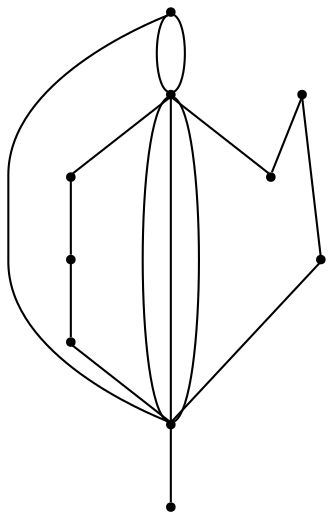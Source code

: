 graph {
  node [shape=point,comment="{\"directed\":false,\"doi\":\"10.4230/LIPIcs.GD.2024.13\",\"figure\":\"11 (2)\"}"]

  v0 [pos="1620.2170293695212,2697.703806959874"]
  v1 [pos="1480.1868284631746,2426.564796383463"]
  v2 [pos="1480.1868284631746,2826.579043067016"]
  v3 [pos="1624.755861874631,2481.9711784789474"]
  v4 [pos="1600.5741935021647,2793.502913874234"]
  v5 [pos="1576.834261581716,2449.7325323198725"]
  v6 [pos="1620.2170293695212,2547.7025336088827"]
  v7 [pos="1401.2275505916025,2744.1137952398826"]
  v8 [pos="1372.3728307704641,2547.9649941284047"]
  v9 [pos="1365.6385757303237,2667.4486197075353"]

  v0 -- v2 [id="-1",pos="1620.2170293695212,2697.703806959874 1637.5691687493545,2717.8210870807475 1643.3331938411425,2735.1757932973646 1643.694469610485,2749.913867534668 1644.2487706349286,2772.5312502111497 1632.0828934004114,2788.990220600592 1613.1443174624592,2799.94896457947 1594.2016713930745,2810.91177771369 1568.4903967516873,2816.3746187595543 1545.2005959293353,2819.916309839848 1521.914992430023,2823.458000920142 1501.0509899413535,2825.083119834624 1490.6189886970185,2825.895679291865 1480.1868284631746,2826.579043067016 1480.1868284631746,2826.579043067016 1480.1868284631746,2826.579043067016"]
  v0 -- v1 [id="-3",pos="1620.2170293695212,2697.703806959874 1621.15938759812,2682.2978510268435 1614.0336515981141,2668.2663775438177 1605.571456357745,2652.093662026664 1581.2814207358924,2605.6671428030804 1545.980026098631,2541.5980376301172 1480.1868284631746,2426.564796383463"]
  v1 -- v2 [id="-4",pos="1480.1868284631746,2426.564796383463 1548.897419994377,2568.8407783187563 1576.655080404987,2628.3219108442613 1592.601219398909,2670.0317703827145 1608.5430338781844,2711.7416299211673 1612.6775242638112,2735.6799621503596 1599.7989924538106,2755.3599233147493 1586.9162633207702,2775.0355610015886 1557.0247093151422,2790.4568967789673 1534.2558853161313,2801.640715912668 1511.4829911856882,2812.8202115688186 1495.8370243849022,2819.766259736633 1488.0141045803127,2823.2372492428694 1480.1868284631746,2826.579043067016 1480.1868284631746,2826.579043067016 1480.1868284631746,2826.579043067016"]
  v1 -- v2 [id="-7",pos="1480.1868284631746,2426.564796383463 1472.4931671294644,2434.8984265227036 1472.4931671294644,2434.8984265227036 1472.4931671294644,2434.8984265227036 1464.7993468062448,2443.232056661944 1449.4076360283736,2459.8993169404257 1433.3781865316955,2493.2338374973883 1417.3487370350174,2526.568358054351 1400.6774786881003,2576.570138889795 1404.8452932748296,2639.0723649341003 1409.0131078615589,2701.5745909784055 1434.0199953819347,2776.5772622315717 1480.1868284631746,2826.579043067016"]
  v1 -- v5 [id="-10",pos="1480.1868284631746,2426.564796383463 1488.0141045803127,2430.1776976822316 1488.0141045803127,2430.1776976822316 1488.0141045803127,2430.1776976822316 1576.834261581716,2449.7325323198725 1576.834261581716,2449.7325323198725 1576.834261581716,2449.7325323198725"]
  v1 -- v2 [id="-11",pos="1480.1868284631746,2426.564796383463 1466.2414452493704,2434.8984265227036 1466.2414452493704,2434.8984265227036 1466.2414452493704,2434.8984265227036 1452.295903046057,2443.232056661944 1424.4007485079978,2459.8993169404257 1404.2034844245904,2474.4831696840965 1384.006220341183,2489.067022427768 1371.5027765809953,2501.567467636629 1361.083240114172,2526.568358054351 1350.6637036473487,2551.569248472073 1342.3280744738902,2589.070584098656 1342.3280744738902,2624.488512190429 1342.3280744738902,2659.906440282202 1350.6637036473487,2693.2409608391645 1364.209101054219,2722.408666326507 1377.7544984610893,2751.5763718138496 1396.509664101371,2776.5772622315717 1480.1868284631746,2826.579043067016"]
  v9 -- v7 [id="-2",pos="1365.6385757303237,2667.4486197075353 1401.2275505916025,2744.1137952398826 1401.2275505916025,2744.1137952398826 1401.2275505916025,2744.1137952398826"]
  v8 -- v9 [id="-5",pos="1372.3728307704641,2547.9649941284047 1365.6385757303237,2667.4486197075353 1365.6385757303237,2667.4486197075353 1365.6385757303237,2667.4486197075353"]
  v7 -- v2 [id="-6",pos="1401.2275505916025,2744.1137952398826 1480.1868284631746,2826.579043067016 1480.1868284631746,2826.579043067016 1480.1868284631746,2826.579043067016"]
  v1 -- v0 [id="-8",pos="1480.1868284631746,2426.564796383463 1620.2170293695212,2697.703806959874 1620.2170293695212,2697.703806959874 1620.2170293695212,2697.703806959874"]
  v2 -- v4 [id="-9",pos="1480.1868284631746,2826.579043067016 1600.5741935021647,2793.502913874234 1600.5741935021647,2793.502913874234 1600.5741935021647,2793.502913874234"]
  v1 -- v8 [id="-12",pos="1480.1868284631746,2426.564796383463 1372.3728307704641,2547.9649941284047 1372.3728307704641,2547.9649941284047 1372.3728307704641,2547.9649941284047"]
  v6 -- v2 [id="-14",pos="1620.2170293695212,2547.7025336088827 1480.1868284631746,2826.579043067016 1480.1868284631746,2826.579043067016 1480.1868284631746,2826.579043067016"]
  v3 -- v5 [id="-16",pos="1624.755861874631,2481.9711784789474 1576.834261581716,2449.7325323198725 1576.834261581716,2449.7325323198725 1576.834261581716,2449.7325323198725"]
  v3 -- v6 [id="-17",pos="1624.755861874631,2481.9711784789474 1620.2170293695212,2547.7025336088827 1620.2170293695212,2547.7025336088827 1620.2170293695212,2547.7025336088827"]
}